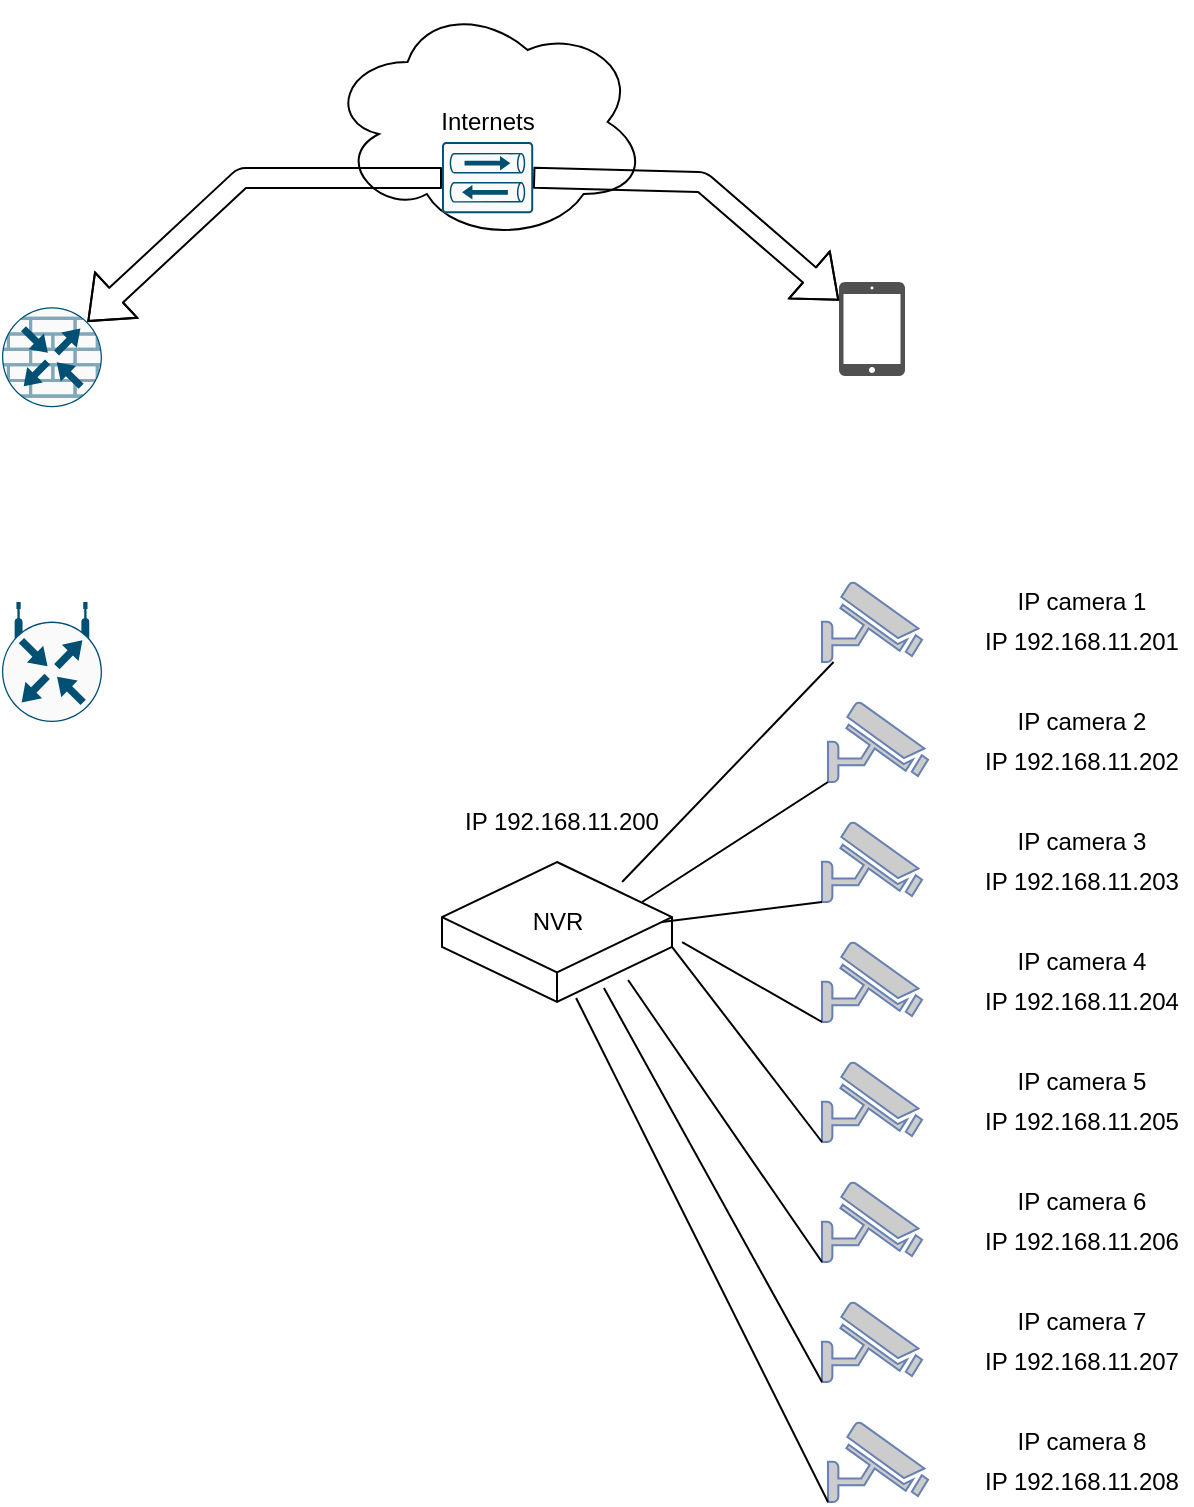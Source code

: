 <mxfile version="13.7.5" type="github">
  <diagram id="24BzfzFCTO4s2QphImuC" name="Page-1">
    <mxGraphModel dx="1001" dy="725" grid="1" gridSize="10" guides="1" tooltips="1" connect="1" arrows="1" fold="1" page="1" pageScale="1" pageWidth="850" pageHeight="1100" math="0" shadow="0">
      <root>
        <mxCell id="0" />
        <mxCell id="1" parent="0" />
        <mxCell id="ptHU8cl3qVk4jOxxzUVa-1" value="" style="points=[[0.5,0,0],[1,0.5,0],[0.5,1,0],[0,0.5,0],[0.145,0.145,0],[0.856,0.145,0],[0.855,0.856,0],[0.145,0.855,0]];verticalLabelPosition=bottom;html=1;verticalAlign=top;aspect=fixed;align=center;pointerEvents=1;shape=mxgraph.cisco19.rect;prIcon=router_with_firewall;fillColor=#FAFAFA;strokeColor=#005073;" parent="1" vertex="1">
          <mxGeometry x="180" y="182.62" width="50" height="50" as="geometry" />
        </mxCell>
        <mxCell id="ptHU8cl3qVk4jOxxzUVa-2" value="" style="points=[[0.5,0,0],[1,0.5,0],[0.5,1,0],[0,0.5,0],[0.145,0.145,0],[0.856,0.145,0],[0.855,0.856,0],[0.145,0.855,0]];verticalLabelPosition=bottom;html=1;verticalAlign=top;aspect=fixed;align=center;pointerEvents=1;shape=mxgraph.cisco19.rect;prIcon=wireless_router;fillColor=#FAFAFA;strokeColor=#005073;" parent="1" vertex="1">
          <mxGeometry x="180" y="330" width="50" height="60" as="geometry" />
        </mxCell>
        <mxCell id="ptHU8cl3qVk4jOxxzUVa-4" value="Internets" style="ellipse;shape=cloud;whiteSpace=wrap;html=1;align=center;" parent="1" vertex="1">
          <mxGeometry x="342.8" y="30" width="160" height="120" as="geometry" />
        </mxCell>
        <mxCell id="ptHU8cl3qVk4jOxxzUVa-5" value="" style="points=[[0.015,0.015,0],[0.985,0.015,0],[0.985,0.985,0],[0.015,0.985,0],[0.25,0,0],[0.5,0,0],[0.75,0,0],[1,0.25,0],[1,0.5,0],[1,0.75,0],[0.75,1,0],[0.5,1,0],[0.25,1,0],[0,0.75,0],[0,0.5,0],[0,0.25,0]];verticalLabelPosition=bottom;html=1;verticalAlign=top;aspect=fixed;align=center;pointerEvents=1;shape=mxgraph.cisco19.rect;prIcon=vpn_concentrator;fillColor=#FAFAFA;strokeColor=#005073;" parent="1" vertex="1">
          <mxGeometry x="400" y="100" width="45.6" height="35.62" as="geometry" />
        </mxCell>
        <mxCell id="ptHU8cl3qVk4jOxxzUVa-9" value="" style="pointerEvents=1;shadow=0;dashed=0;html=1;strokeColor=none;fillColor=#505050;labelPosition=center;verticalLabelPosition=bottom;verticalAlign=top;outlineConnect=0;align=center;shape=mxgraph.office.devices.ipad_mini;" parent="1" vertex="1">
          <mxGeometry x="598.5" y="170" width="33" height="47" as="geometry" />
        </mxCell>
        <mxCell id="ptHU8cl3qVk4jOxxzUVa-10" value="" style="fontColor=#0066CC;verticalAlign=top;verticalLabelPosition=bottom;labelPosition=center;align=center;html=1;outlineConnect=0;fillColor=#CCCCCC;strokeColor=#6881B3;gradientColor=none;gradientDirection=north;strokeWidth=2;shape=mxgraph.networks.security_camera;" parent="1" vertex="1">
          <mxGeometry x="593" y="380" width="50" height="40" as="geometry" />
        </mxCell>
        <mxCell id="ptHU8cl3qVk4jOxxzUVa-11" value="" style="fontColor=#0066CC;verticalAlign=top;verticalLabelPosition=bottom;labelPosition=center;align=center;html=1;outlineConnect=0;fillColor=#CCCCCC;strokeColor=#6881B3;gradientColor=none;gradientDirection=north;strokeWidth=2;shape=mxgraph.networks.security_camera;" parent="1" vertex="1">
          <mxGeometry x="590" y="440" width="50" height="40" as="geometry" />
        </mxCell>
        <mxCell id="ptHU8cl3qVk4jOxxzUVa-12" value="" style="fontColor=#0066CC;verticalAlign=top;verticalLabelPosition=bottom;labelPosition=center;align=center;html=1;outlineConnect=0;fillColor=#CCCCCC;strokeColor=#6881B3;gradientColor=none;gradientDirection=north;strokeWidth=2;shape=mxgraph.networks.security_camera;" parent="1" vertex="1">
          <mxGeometry x="590" y="500" width="50" height="40" as="geometry" />
        </mxCell>
        <mxCell id="S_oe4fzsN7BOF3GJXgTQ-4" value="" style="shape=flexArrow;endArrow=classic;html=1;exitX=1;exitY=0.5;exitDx=0;exitDy=0;exitPerimeter=0;" edge="1" parent="1" source="ptHU8cl3qVk4jOxxzUVa-5" target="ptHU8cl3qVk4jOxxzUVa-9">
          <mxGeometry width="50" height="50" relative="1" as="geometry">
            <mxPoint x="400" y="380" as="sourcePoint" />
            <mxPoint x="450" y="330" as="targetPoint" />
            <Array as="points">
              <mxPoint x="530" y="120" />
            </Array>
          </mxGeometry>
        </mxCell>
        <mxCell id="S_oe4fzsN7BOF3GJXgTQ-5" value="" style="shape=flexArrow;endArrow=classic;html=1;entryX=0.856;entryY=0.145;entryDx=0;entryDy=0;entryPerimeter=0;" edge="1" parent="1" target="ptHU8cl3qVk4jOxxzUVa-1">
          <mxGeometry width="50" height="50" relative="1" as="geometry">
            <mxPoint x="400" y="118" as="sourcePoint" />
            <mxPoint x="450" y="330" as="targetPoint" />
            <Array as="points">
              <mxPoint x="300" y="118" />
            </Array>
          </mxGeometry>
        </mxCell>
        <mxCell id="S_oe4fzsN7BOF3GJXgTQ-8" value="" style="html=1;whiteSpace=wrap;shape=isoCube2;backgroundOutline=1;isoAngle=15;" vertex="1" parent="1">
          <mxGeometry x="400" y="460" width="115" height="70" as="geometry" />
        </mxCell>
        <mxCell id="S_oe4fzsN7BOF3GJXgTQ-9" value="" style="fontColor=#0066CC;verticalAlign=top;verticalLabelPosition=bottom;labelPosition=center;align=center;html=1;outlineConnect=0;fillColor=#CCCCCC;strokeColor=#6881B3;gradientColor=none;gradientDirection=north;strokeWidth=2;shape=mxgraph.networks.security_camera;" vertex="1" parent="1">
          <mxGeometry x="590" y="560" width="50" height="40" as="geometry" />
        </mxCell>
        <mxCell id="S_oe4fzsN7BOF3GJXgTQ-10" value="" style="fontColor=#0066CC;verticalAlign=top;verticalLabelPosition=bottom;labelPosition=center;align=center;html=1;outlineConnect=0;fillColor=#CCCCCC;strokeColor=#6881B3;gradientColor=none;gradientDirection=north;strokeWidth=2;shape=mxgraph.networks.security_camera;" vertex="1" parent="1">
          <mxGeometry x="590" y="620" width="50" height="40" as="geometry" />
        </mxCell>
        <mxCell id="S_oe4fzsN7BOF3GJXgTQ-11" value="" style="fontColor=#0066CC;verticalAlign=top;verticalLabelPosition=bottom;labelPosition=center;align=center;html=1;outlineConnect=0;fillColor=#CCCCCC;strokeColor=#6881B3;gradientColor=none;gradientDirection=north;strokeWidth=2;shape=mxgraph.networks.security_camera;" vertex="1" parent="1">
          <mxGeometry x="590" y="680" width="50" height="40" as="geometry" />
        </mxCell>
        <mxCell id="S_oe4fzsN7BOF3GJXgTQ-12" value="" style="fontColor=#0066CC;verticalAlign=top;verticalLabelPosition=bottom;labelPosition=center;align=center;html=1;outlineConnect=0;fillColor=#CCCCCC;strokeColor=#6881B3;gradientColor=none;gradientDirection=north;strokeWidth=2;shape=mxgraph.networks.security_camera;" vertex="1" parent="1">
          <mxGeometry x="593" y="740" width="50" height="40" as="geometry" />
        </mxCell>
        <mxCell id="S_oe4fzsN7BOF3GJXgTQ-13" value="" style="fontColor=#0066CC;verticalAlign=top;verticalLabelPosition=bottom;labelPosition=center;align=center;html=1;outlineConnect=0;fillColor=#CCCCCC;strokeColor=#6881B3;gradientColor=none;gradientDirection=north;strokeWidth=2;shape=mxgraph.networks.security_camera;" vertex="1" parent="1">
          <mxGeometry x="590" y="320" width="50" height="40" as="geometry" />
        </mxCell>
        <mxCell id="S_oe4fzsN7BOF3GJXgTQ-14" value="IP camera 1" style="text;html=1;strokeColor=none;fillColor=none;align=center;verticalAlign=middle;whiteSpace=wrap;rounded=0;" vertex="1" parent="1">
          <mxGeometry x="680" y="320" width="80" height="20" as="geometry" />
        </mxCell>
        <mxCell id="S_oe4fzsN7BOF3GJXgTQ-18" value="IP 192.168.11.201" style="text;html=1;strokeColor=none;fillColor=none;align=center;verticalAlign=middle;whiteSpace=wrap;rounded=0;" vertex="1" parent="1">
          <mxGeometry x="665" y="340" width="110" height="20" as="geometry" />
        </mxCell>
        <mxCell id="S_oe4fzsN7BOF3GJXgTQ-22" value="NVR" style="text;html=1;strokeColor=none;fillColor=none;align=center;verticalAlign=middle;whiteSpace=wrap;rounded=0;" vertex="1" parent="1">
          <mxGeometry x="437.5" y="480" width="40" height="20" as="geometry" />
        </mxCell>
        <mxCell id="S_oe4fzsN7BOF3GJXgTQ-24" value="IP camera 2" style="text;html=1;strokeColor=none;fillColor=none;align=center;verticalAlign=middle;whiteSpace=wrap;rounded=0;" vertex="1" parent="1">
          <mxGeometry x="680" y="380" width="80" height="20" as="geometry" />
        </mxCell>
        <mxCell id="S_oe4fzsN7BOF3GJXgTQ-25" value="IP 192.168.11.202" style="text;html=1;strokeColor=none;fillColor=none;align=center;verticalAlign=middle;whiteSpace=wrap;rounded=0;" vertex="1" parent="1">
          <mxGeometry x="665" y="400" width="110" height="20" as="geometry" />
        </mxCell>
        <mxCell id="S_oe4fzsN7BOF3GJXgTQ-28" value="IP camera 3" style="text;html=1;strokeColor=none;fillColor=none;align=center;verticalAlign=middle;whiteSpace=wrap;rounded=0;" vertex="1" parent="1">
          <mxGeometry x="680" y="440" width="80" height="20" as="geometry" />
        </mxCell>
        <mxCell id="S_oe4fzsN7BOF3GJXgTQ-29" value="IP 192.168.11.203" style="text;html=1;strokeColor=none;fillColor=none;align=center;verticalAlign=middle;whiteSpace=wrap;rounded=0;" vertex="1" parent="1">
          <mxGeometry x="665" y="460" width="110" height="20" as="geometry" />
        </mxCell>
        <mxCell id="S_oe4fzsN7BOF3GJXgTQ-30" value="IP camera 4" style="text;html=1;strokeColor=none;fillColor=none;align=center;verticalAlign=middle;whiteSpace=wrap;rounded=0;" vertex="1" parent="1">
          <mxGeometry x="680" y="500" width="80" height="20" as="geometry" />
        </mxCell>
        <mxCell id="S_oe4fzsN7BOF3GJXgTQ-31" value="IP 192.168.11.204" style="text;html=1;strokeColor=none;fillColor=none;align=center;verticalAlign=middle;whiteSpace=wrap;rounded=0;" vertex="1" parent="1">
          <mxGeometry x="665" y="520" width="110" height="20" as="geometry" />
        </mxCell>
        <mxCell id="S_oe4fzsN7BOF3GJXgTQ-32" value="IP camera 5" style="text;html=1;strokeColor=none;fillColor=none;align=center;verticalAlign=middle;whiteSpace=wrap;rounded=0;" vertex="1" parent="1">
          <mxGeometry x="680" y="560" width="80" height="20" as="geometry" />
        </mxCell>
        <mxCell id="S_oe4fzsN7BOF3GJXgTQ-33" value="IP 192.168.11.205" style="text;html=1;strokeColor=none;fillColor=none;align=center;verticalAlign=middle;whiteSpace=wrap;rounded=0;" vertex="1" parent="1">
          <mxGeometry x="665" y="580" width="110" height="20" as="geometry" />
        </mxCell>
        <mxCell id="S_oe4fzsN7BOF3GJXgTQ-34" value="IP camera 6" style="text;html=1;strokeColor=none;fillColor=none;align=center;verticalAlign=middle;whiteSpace=wrap;rounded=0;" vertex="1" parent="1">
          <mxGeometry x="680" y="620" width="80" height="20" as="geometry" />
        </mxCell>
        <mxCell id="S_oe4fzsN7BOF3GJXgTQ-35" value="IP 192.168.11.206" style="text;html=1;strokeColor=none;fillColor=none;align=center;verticalAlign=middle;whiteSpace=wrap;rounded=0;" vertex="1" parent="1">
          <mxGeometry x="665" y="640" width="110" height="20" as="geometry" />
        </mxCell>
        <mxCell id="S_oe4fzsN7BOF3GJXgTQ-36" value="IP camera 7" style="text;html=1;strokeColor=none;fillColor=none;align=center;verticalAlign=middle;whiteSpace=wrap;rounded=0;" vertex="1" parent="1">
          <mxGeometry x="680" y="680" width="80" height="20" as="geometry" />
        </mxCell>
        <mxCell id="S_oe4fzsN7BOF3GJXgTQ-37" value="IP 192.168.11.207" style="text;html=1;strokeColor=none;fillColor=none;align=center;verticalAlign=middle;whiteSpace=wrap;rounded=0;" vertex="1" parent="1">
          <mxGeometry x="665" y="700" width="110" height="20" as="geometry" />
        </mxCell>
        <mxCell id="S_oe4fzsN7BOF3GJXgTQ-38" value="IP camera 8" style="text;html=1;strokeColor=none;fillColor=none;align=center;verticalAlign=middle;whiteSpace=wrap;rounded=0;" vertex="1" parent="1">
          <mxGeometry x="680" y="740" width="80" height="20" as="geometry" />
        </mxCell>
        <mxCell id="S_oe4fzsN7BOF3GJXgTQ-39" value="IP 192.168.11.208" style="text;html=1;strokeColor=none;fillColor=none;align=center;verticalAlign=middle;whiteSpace=wrap;rounded=0;" vertex="1" parent="1">
          <mxGeometry x="665" y="760" width="110" height="20" as="geometry" />
        </mxCell>
        <mxCell id="S_oe4fzsN7BOF3GJXgTQ-40" value="IP 192.168.11.200" style="text;html=1;strokeColor=none;fillColor=none;align=center;verticalAlign=middle;whiteSpace=wrap;rounded=0;" vertex="1" parent="1">
          <mxGeometry x="405" y="430" width="110" height="20" as="geometry" />
        </mxCell>
        <mxCell id="S_oe4fzsN7BOF3GJXgTQ-41" value="" style="endArrow=none;html=1;exitX=0.783;exitY=0.143;exitDx=0;exitDy=0;exitPerimeter=0;" edge="1" parent="1" source="S_oe4fzsN7BOF3GJXgTQ-8" target="S_oe4fzsN7BOF3GJXgTQ-13">
          <mxGeometry width="50" height="50" relative="1" as="geometry">
            <mxPoint x="470" y="520" as="sourcePoint" />
            <mxPoint x="520" y="470" as="targetPoint" />
          </mxGeometry>
        </mxCell>
        <mxCell id="S_oe4fzsN7BOF3GJXgTQ-42" value="" style="endArrow=none;html=1;exitX=0.783;exitY=0.143;exitDx=0;exitDy=0;exitPerimeter=0;entryX=0;entryY=1;entryDx=0;entryDy=0;entryPerimeter=0;" edge="1" parent="1" target="ptHU8cl3qVk4jOxxzUVa-10">
          <mxGeometry width="50" height="50" relative="1" as="geometry">
            <mxPoint x="500.045" y="480.01" as="sourcePoint" />
            <mxPoint x="605.778" y="370" as="targetPoint" />
          </mxGeometry>
        </mxCell>
        <mxCell id="S_oe4fzsN7BOF3GJXgTQ-43" value="" style="endArrow=none;html=1;exitX=0.783;exitY=0.143;exitDx=0;exitDy=0;exitPerimeter=0;entryX=0;entryY=1;entryDx=0;entryDy=0;entryPerimeter=0;" edge="1" parent="1" target="ptHU8cl3qVk4jOxxzUVa-11">
          <mxGeometry width="50" height="50" relative="1" as="geometry">
            <mxPoint x="510.045" y="490.01" as="sourcePoint" />
            <mxPoint x="615.778" y="380" as="targetPoint" />
          </mxGeometry>
        </mxCell>
        <mxCell id="S_oe4fzsN7BOF3GJXgTQ-44" value="" style="endArrow=none;html=1;exitX=0.783;exitY=0.143;exitDx=0;exitDy=0;exitPerimeter=0;entryX=0;entryY=1;entryDx=0;entryDy=0;entryPerimeter=0;" edge="1" parent="1" target="ptHU8cl3qVk4jOxxzUVa-12">
          <mxGeometry width="50" height="50" relative="1" as="geometry">
            <mxPoint x="520.045" y="500.01" as="sourcePoint" />
            <mxPoint x="625.778" y="390" as="targetPoint" />
          </mxGeometry>
        </mxCell>
        <mxCell id="S_oe4fzsN7BOF3GJXgTQ-45" value="" style="endArrow=none;html=1;exitX=0;exitY=0;exitDx=115;exitDy=42.391;exitPerimeter=0;entryX=0;entryY=1;entryDx=0;entryDy=0;entryPerimeter=0;" edge="1" parent="1" source="S_oe4fzsN7BOF3GJXgTQ-8" target="S_oe4fzsN7BOF3GJXgTQ-9">
          <mxGeometry width="50" height="50" relative="1" as="geometry">
            <mxPoint x="530.045" y="510.01" as="sourcePoint" />
            <mxPoint x="635.778" y="400" as="targetPoint" />
          </mxGeometry>
        </mxCell>
        <mxCell id="S_oe4fzsN7BOF3GJXgTQ-46" value="" style="endArrow=none;html=1;exitX=0.809;exitY=0.843;exitDx=0;exitDy=0;exitPerimeter=0;entryX=0;entryY=1;entryDx=0;entryDy=0;entryPerimeter=0;" edge="1" parent="1" source="S_oe4fzsN7BOF3GJXgTQ-8" target="S_oe4fzsN7BOF3GJXgTQ-10">
          <mxGeometry width="50" height="50" relative="1" as="geometry">
            <mxPoint x="540.045" y="520.01" as="sourcePoint" />
            <mxPoint x="645.778" y="410" as="targetPoint" />
          </mxGeometry>
        </mxCell>
        <mxCell id="S_oe4fzsN7BOF3GJXgTQ-47" value="" style="endArrow=none;html=1;exitX=0.704;exitY=0.9;exitDx=0;exitDy=0;exitPerimeter=0;entryX=0;entryY=1;entryDx=0;entryDy=0;entryPerimeter=0;" edge="1" parent="1" source="S_oe4fzsN7BOF3GJXgTQ-8" target="S_oe4fzsN7BOF3GJXgTQ-11">
          <mxGeometry width="50" height="50" relative="1" as="geometry">
            <mxPoint x="550.045" y="530.01" as="sourcePoint" />
            <mxPoint x="655.778" y="420" as="targetPoint" />
          </mxGeometry>
        </mxCell>
        <mxCell id="S_oe4fzsN7BOF3GJXgTQ-48" value="" style="endArrow=none;html=1;exitX=0.583;exitY=0.971;exitDx=0;exitDy=0;exitPerimeter=0;entryX=0;entryY=1;entryDx=0;entryDy=0;entryPerimeter=0;" edge="1" parent="1" source="S_oe4fzsN7BOF3GJXgTQ-8" target="S_oe4fzsN7BOF3GJXgTQ-12">
          <mxGeometry width="50" height="50" relative="1" as="geometry">
            <mxPoint x="560.045" y="540.01" as="sourcePoint" />
            <mxPoint x="665.778" y="430" as="targetPoint" />
          </mxGeometry>
        </mxCell>
      </root>
    </mxGraphModel>
  </diagram>
</mxfile>
